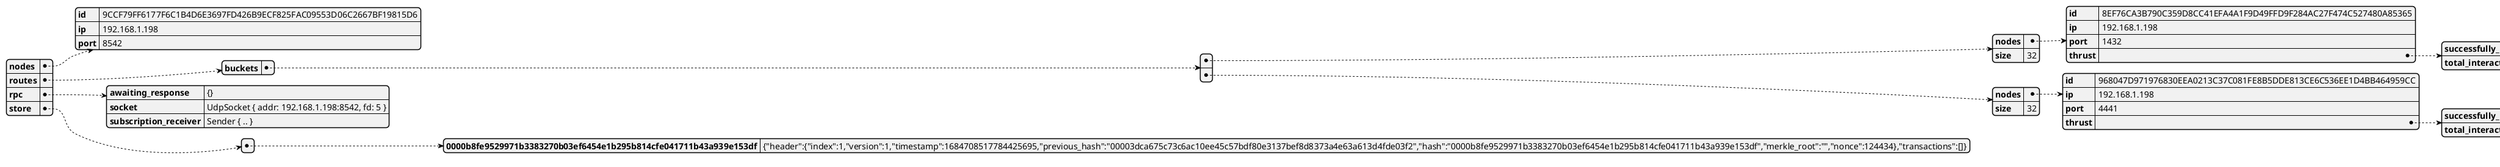 @startjson
{"nodes":{"id":"9CCF79FF6177F6C1B4D6E3697FD426B9ECF825FAC09553D06C2667BF19815D6","ip":"192.168.1.198","port":8542},"routes":{"buckets":[{"nodes":{"id":"8EF76CA3B790C359D8CC41EFA4A1F9D49FFD9F284AC27F474C527480A85365","ip":"192.168.1.198","port":1432,"thrust":{"successfully_interaction":2,"total_interaction":2}},"size":32},{"nodes":{"id":"968047D971976830EEA0213C37C081FE8B5DDE813CE6C536EE1D4BB464959CC","ip":"192.168.1.198","port":4441,"thrust":{"successfully_interaction":5,"total_interaction":5}},"size":32}]},"rpc":{"awaiting_response":"{}","socket":"UdpSocket { addr: 192.168.1.198:8542, fd: 5 }","subscription_receiver":"Sender { .. }"},"store":[{"0000b8fe9529971b3383270b03ef6454e1b295b814cfe041711b43a939e153df":"{\"header\":{\"index\":1,\"version\":1,\"timestamp\":1684708517784425695,\"previous_hash\":\"00003dca675c73c6ac10ee45c57bdf80e3137bef8d8373a4e63a613d4fde03f2\",\"hash\":\"0000b8fe9529971b3383270b03ef6454e1b295b814cfe041711b43a939e153df\",\"merkle_root\":\"\",\"nonce\":124434},\"transactions\":[]}"}]}
@endjson